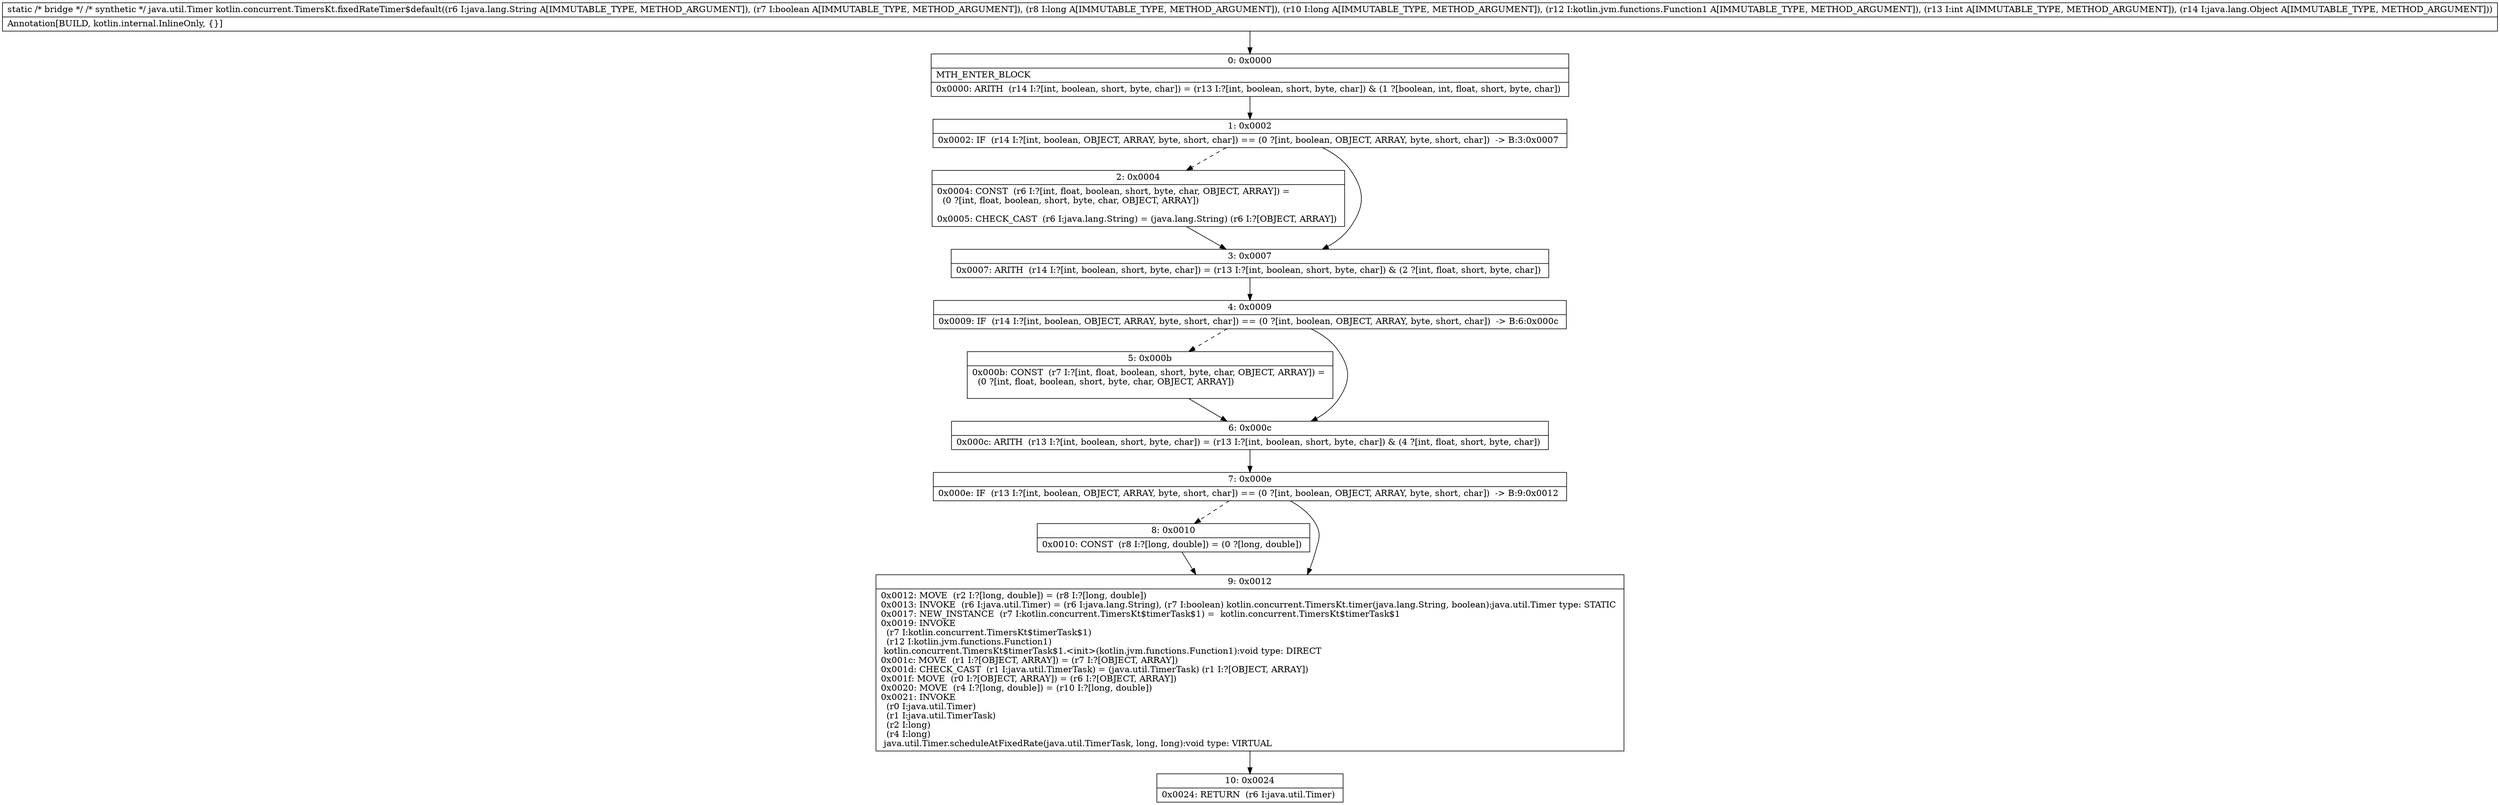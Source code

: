 digraph "CFG forkotlin.concurrent.TimersKt.fixedRateTimer$default(Ljava\/lang\/String;ZJJLkotlin\/jvm\/functions\/Function1;ILjava\/lang\/Object;)Ljava\/util\/Timer;" {
Node_0 [shape=record,label="{0\:\ 0x0000|MTH_ENTER_BLOCK\l|0x0000: ARITH  (r14 I:?[int, boolean, short, byte, char]) = (r13 I:?[int, boolean, short, byte, char]) & (1 ?[boolean, int, float, short, byte, char]) \l}"];
Node_1 [shape=record,label="{1\:\ 0x0002|0x0002: IF  (r14 I:?[int, boolean, OBJECT, ARRAY, byte, short, char]) == (0 ?[int, boolean, OBJECT, ARRAY, byte, short, char])  \-\> B:3:0x0007 \l}"];
Node_2 [shape=record,label="{2\:\ 0x0004|0x0004: CONST  (r6 I:?[int, float, boolean, short, byte, char, OBJECT, ARRAY]) = \l  (0 ?[int, float, boolean, short, byte, char, OBJECT, ARRAY])\l \l0x0005: CHECK_CAST  (r6 I:java.lang.String) = (java.lang.String) (r6 I:?[OBJECT, ARRAY]) \l}"];
Node_3 [shape=record,label="{3\:\ 0x0007|0x0007: ARITH  (r14 I:?[int, boolean, short, byte, char]) = (r13 I:?[int, boolean, short, byte, char]) & (2 ?[int, float, short, byte, char]) \l}"];
Node_4 [shape=record,label="{4\:\ 0x0009|0x0009: IF  (r14 I:?[int, boolean, OBJECT, ARRAY, byte, short, char]) == (0 ?[int, boolean, OBJECT, ARRAY, byte, short, char])  \-\> B:6:0x000c \l}"];
Node_5 [shape=record,label="{5\:\ 0x000b|0x000b: CONST  (r7 I:?[int, float, boolean, short, byte, char, OBJECT, ARRAY]) = \l  (0 ?[int, float, boolean, short, byte, char, OBJECT, ARRAY])\l \l}"];
Node_6 [shape=record,label="{6\:\ 0x000c|0x000c: ARITH  (r13 I:?[int, boolean, short, byte, char]) = (r13 I:?[int, boolean, short, byte, char]) & (4 ?[int, float, short, byte, char]) \l}"];
Node_7 [shape=record,label="{7\:\ 0x000e|0x000e: IF  (r13 I:?[int, boolean, OBJECT, ARRAY, byte, short, char]) == (0 ?[int, boolean, OBJECT, ARRAY, byte, short, char])  \-\> B:9:0x0012 \l}"];
Node_8 [shape=record,label="{8\:\ 0x0010|0x0010: CONST  (r8 I:?[long, double]) = (0 ?[long, double]) \l}"];
Node_9 [shape=record,label="{9\:\ 0x0012|0x0012: MOVE  (r2 I:?[long, double]) = (r8 I:?[long, double]) \l0x0013: INVOKE  (r6 I:java.util.Timer) = (r6 I:java.lang.String), (r7 I:boolean) kotlin.concurrent.TimersKt.timer(java.lang.String, boolean):java.util.Timer type: STATIC \l0x0017: NEW_INSTANCE  (r7 I:kotlin.concurrent.TimersKt$timerTask$1) =  kotlin.concurrent.TimersKt$timerTask$1 \l0x0019: INVOKE  \l  (r7 I:kotlin.concurrent.TimersKt$timerTask$1)\l  (r12 I:kotlin.jvm.functions.Function1)\l kotlin.concurrent.TimersKt$timerTask$1.\<init\>(kotlin.jvm.functions.Function1):void type: DIRECT \l0x001c: MOVE  (r1 I:?[OBJECT, ARRAY]) = (r7 I:?[OBJECT, ARRAY]) \l0x001d: CHECK_CAST  (r1 I:java.util.TimerTask) = (java.util.TimerTask) (r1 I:?[OBJECT, ARRAY]) \l0x001f: MOVE  (r0 I:?[OBJECT, ARRAY]) = (r6 I:?[OBJECT, ARRAY]) \l0x0020: MOVE  (r4 I:?[long, double]) = (r10 I:?[long, double]) \l0x0021: INVOKE  \l  (r0 I:java.util.Timer)\l  (r1 I:java.util.TimerTask)\l  (r2 I:long)\l  (r4 I:long)\l java.util.Timer.scheduleAtFixedRate(java.util.TimerTask, long, long):void type: VIRTUAL \l}"];
Node_10 [shape=record,label="{10\:\ 0x0024|0x0024: RETURN  (r6 I:java.util.Timer) \l}"];
MethodNode[shape=record,label="{static \/* bridge *\/ \/* synthetic *\/ java.util.Timer kotlin.concurrent.TimersKt.fixedRateTimer$default((r6 I:java.lang.String A[IMMUTABLE_TYPE, METHOD_ARGUMENT]), (r7 I:boolean A[IMMUTABLE_TYPE, METHOD_ARGUMENT]), (r8 I:long A[IMMUTABLE_TYPE, METHOD_ARGUMENT]), (r10 I:long A[IMMUTABLE_TYPE, METHOD_ARGUMENT]), (r12 I:kotlin.jvm.functions.Function1 A[IMMUTABLE_TYPE, METHOD_ARGUMENT]), (r13 I:int A[IMMUTABLE_TYPE, METHOD_ARGUMENT]), (r14 I:java.lang.Object A[IMMUTABLE_TYPE, METHOD_ARGUMENT]))  | Annotation[BUILD, kotlin.internal.InlineOnly, \{\}]\l}"];
MethodNode -> Node_0;
Node_0 -> Node_1;
Node_1 -> Node_2[style=dashed];
Node_1 -> Node_3;
Node_2 -> Node_3;
Node_3 -> Node_4;
Node_4 -> Node_5[style=dashed];
Node_4 -> Node_6;
Node_5 -> Node_6;
Node_6 -> Node_7;
Node_7 -> Node_8[style=dashed];
Node_7 -> Node_9;
Node_8 -> Node_9;
Node_9 -> Node_10;
}


